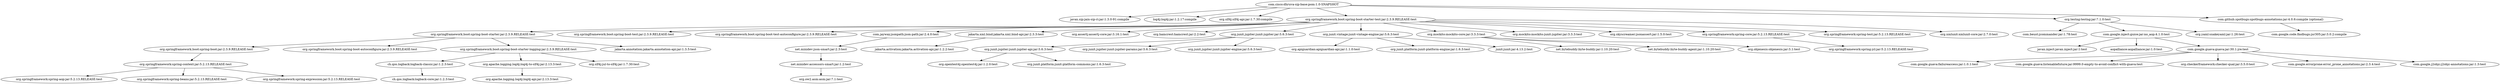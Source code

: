 digraph "com.cisco:dhruva-sip-base:pom:1.0-SNAPSHOT" { 
	"com.cisco:dhruva-sip-base:pom:1.0-SNAPSHOT" -> "javax.sip:jain-sip-ri:jar:1.3.0-91:compile" ; 
	"com.cisco:dhruva-sip-base:pom:1.0-SNAPSHOT" -> "log4j:log4j:jar:1.2.17:compile" ; 
	"com.cisco:dhruva-sip-base:pom:1.0-SNAPSHOT" -> "org.slf4j:slf4j-api:jar:1.7.30:compile" ; 
	"com.cisco:dhruva-sip-base:pom:1.0-SNAPSHOT" -> "org.springframework.boot:spring-boot-starter-test:jar:2.3.9.RELEASE:test" ; 
	"com.cisco:dhruva-sip-base:pom:1.0-SNAPSHOT" -> "org.testng:testng:jar:7.1.0:test" ; 
	"com.cisco:dhruva-sip-base:pom:1.0-SNAPSHOT" -> "com.github.spotbugs:spotbugs-annotations:jar:4.0.6:compile (optional) " ; 
	"org.springframework.boot:spring-boot-starter-test:jar:2.3.9.RELEASE:test" -> "org.springframework.boot:spring-boot-starter:jar:2.3.9.RELEASE:test" ; 
	"org.springframework.boot:spring-boot-starter-test:jar:2.3.9.RELEASE:test" -> "org.springframework.boot:spring-boot-test:jar:2.3.9.RELEASE:test" ; 
	"org.springframework.boot:spring-boot-starter-test:jar:2.3.9.RELEASE:test" -> "org.springframework.boot:spring-boot-test-autoconfigure:jar:2.3.9.RELEASE:test" ; 
	"org.springframework.boot:spring-boot-starter-test:jar:2.3.9.RELEASE:test" -> "com.jayway.jsonpath:json-path:jar:2.4.0:test" ; 
	"org.springframework.boot:spring-boot-starter-test:jar:2.3.9.RELEASE:test" -> "jakarta.xml.bind:jakarta.xml.bind-api:jar:2.3.3:test" ; 
	"org.springframework.boot:spring-boot-starter-test:jar:2.3.9.RELEASE:test" -> "org.assertj:assertj-core:jar:3.16.1:test" ; 
	"org.springframework.boot:spring-boot-starter-test:jar:2.3.9.RELEASE:test" -> "org.hamcrest:hamcrest:jar:2.2:test" ; 
	"org.springframework.boot:spring-boot-starter-test:jar:2.3.9.RELEASE:test" -> "org.junit.jupiter:junit-jupiter:jar:5.6.3:test" ; 
	"org.springframework.boot:spring-boot-starter-test:jar:2.3.9.RELEASE:test" -> "org.junit.vintage:junit-vintage-engine:jar:5.6.3:test" ; 
	"org.springframework.boot:spring-boot-starter-test:jar:2.3.9.RELEASE:test" -> "org.mockito:mockito-core:jar:3.3.3:test" ; 
	"org.springframework.boot:spring-boot-starter-test:jar:2.3.9.RELEASE:test" -> "org.mockito:mockito-junit-jupiter:jar:3.3.3:test" ; 
	"org.springframework.boot:spring-boot-starter-test:jar:2.3.9.RELEASE:test" -> "org.skyscreamer:jsonassert:jar:1.5.0:test" ; 
	"org.springframework.boot:spring-boot-starter-test:jar:2.3.9.RELEASE:test" -> "org.springframework:spring-core:jar:5.2.13.RELEASE:test" ; 
	"org.springframework.boot:spring-boot-starter-test:jar:2.3.9.RELEASE:test" -> "org.springframework:spring-test:jar:5.2.13.RELEASE:test" ; 
	"org.springframework.boot:spring-boot-starter-test:jar:2.3.9.RELEASE:test" -> "org.xmlunit:xmlunit-core:jar:2.7.0:test" ; 
	"org.springframework.boot:spring-boot-starter:jar:2.3.9.RELEASE:test" -> "org.springframework.boot:spring-boot:jar:2.3.9.RELEASE:test" ; 
	"org.springframework.boot:spring-boot-starter:jar:2.3.9.RELEASE:test" -> "org.springframework.boot:spring-boot-autoconfigure:jar:2.3.9.RELEASE:test" ; 
	"org.springframework.boot:spring-boot-starter:jar:2.3.9.RELEASE:test" -> "org.springframework.boot:spring-boot-starter-logging:jar:2.3.9.RELEASE:test" ; 
	"org.springframework.boot:spring-boot-starter:jar:2.3.9.RELEASE:test" -> "jakarta.annotation:jakarta.annotation-api:jar:1.3.5:test" ; 
	"org.springframework.boot:spring-boot:jar:2.3.9.RELEASE:test" -> "org.springframework:spring-context:jar:5.2.13.RELEASE:test" ; 
	"org.springframework:spring-context:jar:5.2.13.RELEASE:test" -> "org.springframework:spring-aop:jar:5.2.13.RELEASE:test" ; 
	"org.springframework:spring-context:jar:5.2.13.RELEASE:test" -> "org.springframework:spring-beans:jar:5.2.13.RELEASE:test" ; 
	"org.springframework:spring-context:jar:5.2.13.RELEASE:test" -> "org.springframework:spring-expression:jar:5.2.13.RELEASE:test" ; 
	"org.springframework.boot:spring-boot-starter-logging:jar:2.3.9.RELEASE:test" -> "ch.qos.logback:logback-classic:jar:1.2.3:test" ; 
	"org.springframework.boot:spring-boot-starter-logging:jar:2.3.9.RELEASE:test" -> "org.apache.logging.log4j:log4j-to-slf4j:jar:2.13.3:test" ; 
	"org.springframework.boot:spring-boot-starter-logging:jar:2.3.9.RELEASE:test" -> "org.slf4j:jul-to-slf4j:jar:1.7.30:test" ; 
	"ch.qos.logback:logback-classic:jar:1.2.3:test" -> "ch.qos.logback:logback-core:jar:1.2.3:test" ; 
	"org.apache.logging.log4j:log4j-to-slf4j:jar:2.13.3:test" -> "org.apache.logging.log4j:log4j-api:jar:2.13.3:test" ; 
	"com.jayway.jsonpath:json-path:jar:2.4.0:test" -> "net.minidev:json-smart:jar:2.3:test" ; 
	"net.minidev:json-smart:jar:2.3:test" -> "net.minidev:accessors-smart:jar:1.2:test" ; 
	"net.minidev:accessors-smart:jar:1.2:test" -> "org.ow2.asm:asm:jar:7.1:test" ; 
	"jakarta.xml.bind:jakarta.xml.bind-api:jar:2.3.3:test" -> "jakarta.activation:jakarta.activation-api:jar:1.2.2:test" ; 
	"org.junit.jupiter:junit-jupiter:jar:5.6.3:test" -> "org.junit.jupiter:junit-jupiter-api:jar:5.6.3:test" ; 
	"org.junit.jupiter:junit-jupiter:jar:5.6.3:test" -> "org.junit.jupiter:junit-jupiter-params:jar:5.6.3:test" ; 
	"org.junit.jupiter:junit-jupiter:jar:5.6.3:test" -> "org.junit.jupiter:junit-jupiter-engine:jar:5.6.3:test" ; 
	"org.junit.jupiter:junit-jupiter-api:jar:5.6.3:test" -> "org.opentest4j:opentest4j:jar:1.2.0:test" ; 
	"org.junit.jupiter:junit-jupiter-api:jar:5.6.3:test" -> "org.junit.platform:junit-platform-commons:jar:1.6.3:test" ; 
	"org.junit.vintage:junit-vintage-engine:jar:5.6.3:test" -> "org.apiguardian:apiguardian-api:jar:1.1.0:test" ; 
	"org.junit.vintage:junit-vintage-engine:jar:5.6.3:test" -> "org.junit.platform:junit-platform-engine:jar:1.6.3:test" ; 
	"org.junit.vintage:junit-vintage-engine:jar:5.6.3:test" -> "junit:junit:jar:4.13.2:test" ; 
	"org.mockito:mockito-core:jar:3.3.3:test" -> "net.bytebuddy:byte-buddy:jar:1.10.20:test" ; 
	"org.mockito:mockito-core:jar:3.3.3:test" -> "net.bytebuddy:byte-buddy-agent:jar:1.10.20:test" ; 
	"org.mockito:mockito-core:jar:3.3.3:test" -> "org.objenesis:objenesis:jar:3.1:test" ; 
	"org.springframework:spring-core:jar:5.2.13.RELEASE:test" -> "org.springframework:spring-jcl:jar:5.2.13.RELEASE:test" ; 
	"org.testng:testng:jar:7.1.0:test" -> "com.beust:jcommander:jar:1.78:test" ; 
	"org.testng:testng:jar:7.1.0:test" -> "com.google.inject:guice:jar:no_aop:4.1.0:test" ; 
	"org.testng:testng:jar:7.1.0:test" -> "org.yaml:snakeyaml:jar:1.26:test" ; 
	"com.google.inject:guice:jar:no_aop:4.1.0:test" -> "javax.inject:javax.inject:jar:1:test" ; 
	"com.google.inject:guice:jar:no_aop:4.1.0:test" -> "aopalliance:aopalliance:jar:1.0:test" ; 
	"com.google.inject:guice:jar:no_aop:4.1.0:test" -> "com.google.guava:guava:jar:30.1-jre:test" ; 
	"com.google.guava:guava:jar:30.1-jre:test" -> "com.google.guava:failureaccess:jar:1.0.1:test" ; 
	"com.google.guava:guava:jar:30.1-jre:test" -> "com.google.guava:listenablefuture:jar:9999.0-empty-to-avoid-conflict-with-guava:test" ; 
	"com.google.guava:guava:jar:30.1-jre:test" -> "org.checkerframework:checker-qual:jar:3.5.0:test" ; 
	"com.google.guava:guava:jar:30.1-jre:test" -> "com.google.errorprone:error_prone_annotations:jar:2.3.4:test" ; 
	"com.google.guava:guava:jar:30.1-jre:test" -> "com.google.j2objc:j2objc-annotations:jar:1.3:test" ; 
	"com.github.spotbugs:spotbugs-annotations:jar:4.0.6:compile (optional) " -> "com.google.code.findbugs:jsr305:jar:3.0.2:compile" ; 
 } 